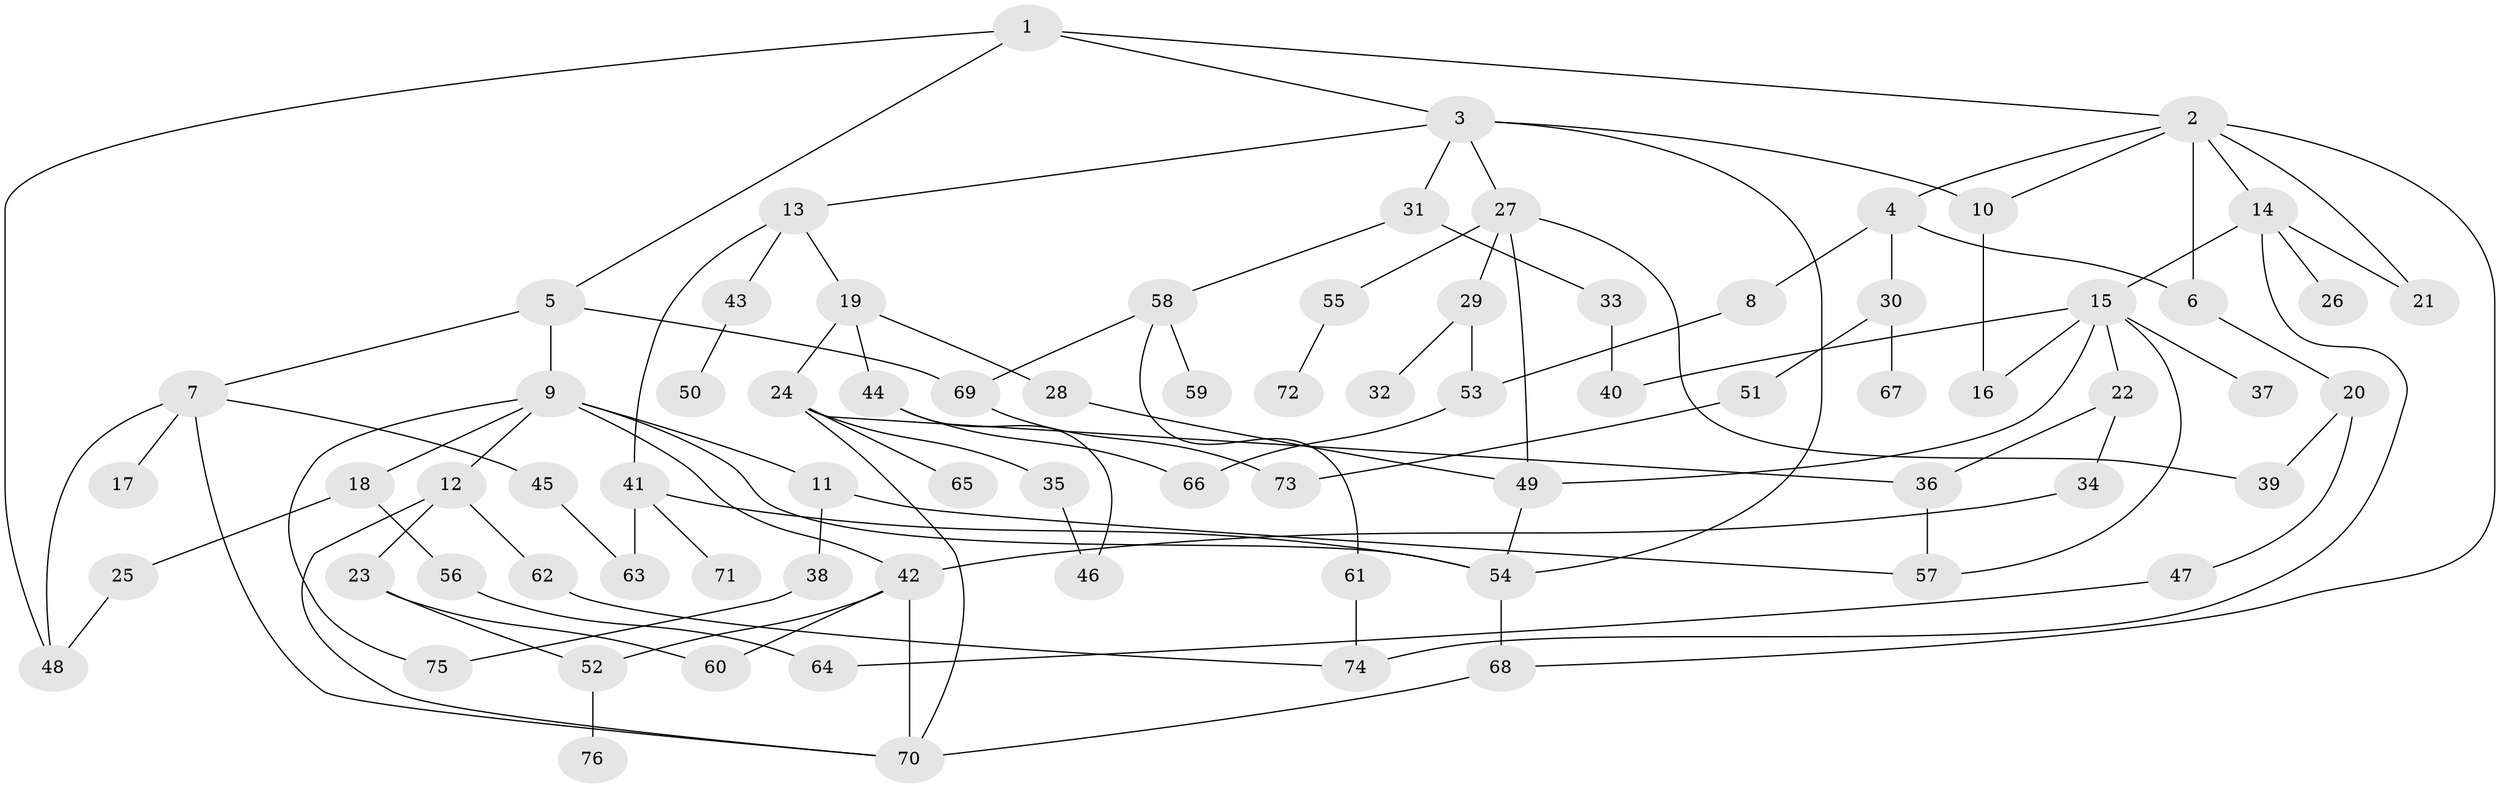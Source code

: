 // coarse degree distribution, {5: 0.09433962264150944, 9: 0.018867924528301886, 10: 0.018867924528301886, 3: 0.18867924528301888, 2: 0.3584905660377358, 6: 0.03773584905660377, 8: 0.03773584905660377, 1: 0.18867924528301888, 4: 0.05660377358490566}
// Generated by graph-tools (version 1.1) at 2025/16/03/04/25 18:16:52]
// undirected, 76 vertices, 109 edges
graph export_dot {
graph [start="1"]
  node [color=gray90,style=filled];
  1;
  2;
  3;
  4;
  5;
  6;
  7;
  8;
  9;
  10;
  11;
  12;
  13;
  14;
  15;
  16;
  17;
  18;
  19;
  20;
  21;
  22;
  23;
  24;
  25;
  26;
  27;
  28;
  29;
  30;
  31;
  32;
  33;
  34;
  35;
  36;
  37;
  38;
  39;
  40;
  41;
  42;
  43;
  44;
  45;
  46;
  47;
  48;
  49;
  50;
  51;
  52;
  53;
  54;
  55;
  56;
  57;
  58;
  59;
  60;
  61;
  62;
  63;
  64;
  65;
  66;
  67;
  68;
  69;
  70;
  71;
  72;
  73;
  74;
  75;
  76;
  1 -- 2;
  1 -- 3;
  1 -- 5;
  1 -- 48;
  2 -- 4;
  2 -- 10;
  2 -- 14;
  2 -- 21;
  2 -- 68;
  2 -- 6;
  3 -- 13;
  3 -- 27;
  3 -- 31;
  3 -- 10;
  3 -- 54;
  4 -- 6;
  4 -- 8;
  4 -- 30;
  5 -- 7;
  5 -- 9;
  5 -- 69;
  6 -- 20;
  7 -- 17;
  7 -- 45;
  7 -- 48;
  7 -- 70;
  8 -- 53;
  9 -- 11;
  9 -- 12;
  9 -- 18;
  9 -- 42;
  9 -- 54;
  9 -- 75;
  10 -- 16;
  11 -- 38;
  11 -- 57;
  12 -- 23;
  12 -- 62;
  12 -- 70;
  13 -- 19;
  13 -- 41;
  13 -- 43;
  14 -- 15;
  14 -- 26;
  14 -- 74;
  14 -- 21;
  15 -- 16;
  15 -- 22;
  15 -- 37;
  15 -- 57;
  15 -- 49;
  15 -- 40;
  18 -- 25;
  18 -- 56;
  19 -- 24;
  19 -- 28;
  19 -- 44;
  20 -- 47;
  20 -- 39;
  22 -- 34;
  22 -- 36;
  23 -- 60;
  23 -- 52;
  24 -- 35;
  24 -- 36;
  24 -- 65;
  24 -- 70;
  25 -- 48;
  27 -- 29;
  27 -- 39;
  27 -- 49;
  27 -- 55;
  28 -- 49;
  29 -- 32;
  29 -- 53;
  30 -- 51;
  30 -- 67;
  31 -- 33;
  31 -- 58;
  33 -- 40;
  34 -- 42;
  35 -- 46;
  36 -- 57;
  38 -- 75;
  41 -- 63;
  41 -- 71;
  41 -- 54;
  42 -- 52;
  42 -- 60;
  42 -- 70;
  43 -- 50;
  44 -- 46;
  44 -- 66;
  45 -- 63;
  47 -- 64;
  49 -- 54;
  51 -- 73;
  52 -- 76;
  53 -- 66;
  54 -- 68;
  55 -- 72;
  56 -- 64;
  58 -- 59;
  58 -- 61;
  58 -- 69;
  61 -- 74;
  62 -- 74;
  68 -- 70;
  69 -- 73;
}
